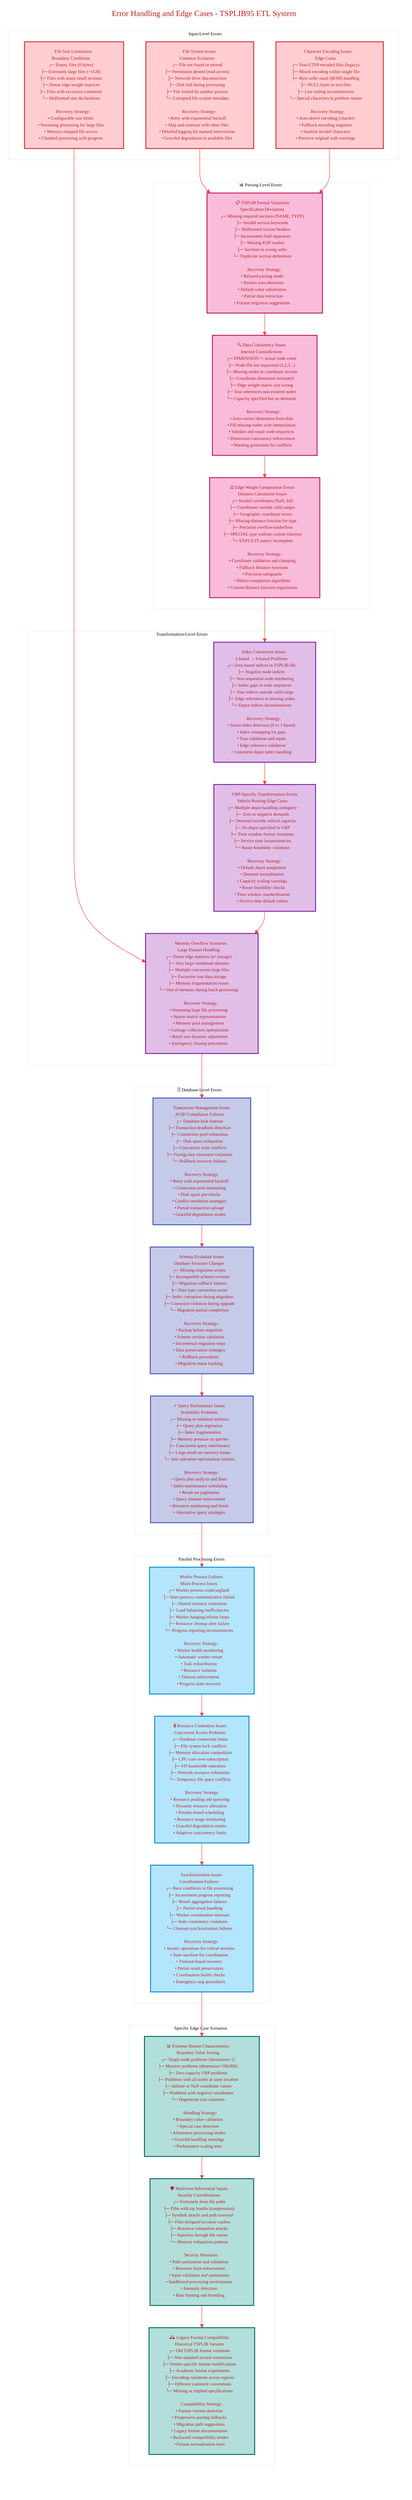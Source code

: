 ---
config:
  theme: base
  themeVariables:
    primaryColor: '#ffebee'
    primaryTextColor: '#b71c1c'
    primaryBorderColor: '#d32f2f'
    lineColor: '#f44336'
    fontFamily: 'Segoe UI, Arial, sans-serif'
    fontSize: 10px
    background: '#fafafa'
  flowchart:
    htmlLabels: true
    curve: basis
    useMaxWidth: true
    diagramPadding: 20
title: Error Handling and Edge Cases - TSPLIB95 ETL System
---
flowchart TD
    subgraph input_errors["📁 Input-Level Errors"]
        file_system_errors["🚫 File System Issues<br/>Common Scenarios<br/>┌─ File not found or moved<br/>├─ Permission denied (read access)<br/>├─ Network drive disconnection<br/>├─ Disk full during processing<br/>├─ File locked by another process<br/>└─ Corrupted file system metadata<br/><br/>🔧 Recovery Strategy:<br/>• Retry with exponential backoff<br/>• Skip and continue with other files<br/>• Detailed logging for manual intervention<br/>• Graceful degradation to available files"]
        
        encoding_errors["📝 Character Encoding Issues<br/>Edge Cases<br/>┌─ Non-UTF8 encoded files (legacy)<br/>├─ Mixed encoding within single file<br/>├─ Byte order mark (BOM) handling<br/>├─ NULL bytes in text files<br/>├─ Line ending inconsistencies<br/>└─ Special characters in problem names<br/><br/>🔧 Recovery Strategy:<br/>• Auto-detect encoding (chardet)<br/>• Fallback encoding sequence<br/>• Sanitize invalid characters<br/>• Preserve original with warnings"]
        
        size_limit_errors["📏 File Size Limitations<br/>Boundary Conditions<br/>┌─ Empty files (0 bytes)<br/>├─ Extremely large files (>1GB)<br/>├─ Files with many small sections<br/>├─ Dense edge weight matrices<br/>├─ Files with excessive comments<br/>└─ Malformed size declarations<br/><br/>🔧 Recovery Strategy:<br/>• Configurable size limits<br/>• Streaming processing for large files<br/>• Memory-mapped file access<br/>• Chunked processing with progress"]
    end
    
    subgraph parsing_errors["📊 Parsing-Level Errors"]
        format_errors["📋 TSPLIB Format Violations<br/>Specification Deviations<br/>┌─ Missing required sections (NAME, TYPE)<br/>├─ Invalid section keywords<br/>├─ Malformed section headers<br/>├─ Inconsistent field separators<br/>├─ Missing EOF marker<br/>├─ Sections in wrong order<br/>└─ Duplicate section definitions<br/><br/>🔧 Recovery Strategy:<br/>• Relaxed parsing mode<br/>• Section auto-detection<br/>• Default value substitution<br/>• Partial data extraction<br/>• Format migration suggestions"]
        
        data_consistency_errors["🔍 Data Consistency Issues<br/>Internal Contradictions<br/>┌─ DIMENSION != actual node count<br/>├─ Node IDs not sequential (1,2,3...)<br/>├─ Missing nodes in coordinate section<br/>├─ Coordinate dimension mismatch<br/>├─ Edge weight matrix size wrong<br/>├─ Tour references non-existent nodes<br/>└─ Capacity specified but no demands<br/><br/>🔧 Recovery Strategy:<br/>• Auto-correct dimension from data<br/>• Fill missing nodes with interpolation<br/>• Validate and repair node sequences<br/>• Dimension consistency enforcement<br/>• Warning generation for conflicts"]
        
        edge_weight_errors["⚖️ Edge Weight Computation Errors<br/>Distance Calculation Issues<br/>┌─ Invalid coordinates (NaN, Inf)<br/>├─ Coordinates outside valid ranges<br/>├─ Geographic coordinate errors<br/>├─ Missing distance function for type<br/>├─ Precision overflow/underflow<br/>├─ SPECIAL type without custom function<br/>└─ EXPLICIT matrix incomplete<br/><br/>🔧 Recovery Strategy:<br/>• Coordinate validation and clamping<br/>• Fallback distance functions<br/>• Precision safeguards<br/>• Matrix completion algorithms<br/>• Custom distance function registration"]
    end
    
    subgraph transformation_errors["🔄 Transformation-Level Errors"]
        index_conversion_errors["🔢 Index Conversion Issues<br/>1-based → 0-based Problems<br/>┌─ Zero-based indices in TSPLIB file<br/>├─ Negative node indices<br/>├─ Non-sequential node numbering<br/>├─ Index gaps in node sequences<br/>├─ Tour indices outside valid range<br/>├─ Edge references to missing nodes<br/>└─ Depot indices inconsistencies<br/><br/>🔧 Recovery Strategy:<br/>• Smart index detection (0 vs 1 based)<br/>• Index remapping for gaps<br/>• Tour validation and repair<br/>• Edge reference validation<br/>• Consistent depot index handling"]
        
        vrp_specific_errors["🚛 VRP-Specific Transformation Errors<br/>Vehicle Routing Edge Cases<br/>┌─ Multiple depot handling ambiguity<br/>├─ Zero or negative demands<br/>├─ Demand exceeds vehicle capacity<br/>├─ No depot specified in VRP<br/>├─ Time window format variations<br/>├─ Service time inconsistencies<br/>└─ Route feasibility violations<br/><br/>🔧 Recovery Strategy:<br/>• Default depot assignment<br/>• Demand normalization<br/>• Capacity scaling warnings<br/>• Route feasibility checks<br/>• Time window standardization<br/>• Service time default values"]
        
        memory_overflow_errors["💾 Memory Overflow Scenarios<br/>Large Dataset Handling<br/>┌─ Dense edge matrices (n² storage)<br/>├─ Very large coordinate datasets<br/>├─ Multiple concurrent large files<br/>├─ Excessive tour data storage<br/>├─ Memory fragmentation issues<br/>└─ Out-of-memory during batch processing<br/><br/>🔧 Recovery Strategy:<br/>• Streaming large file processing<br/>• Sparse matrix representations<br/>• Memory pool management<br/>• Garbage collection optimization<br/>• Batch size dynamic adjustment<br/>• Emergency cleanup procedures"]
    end
    
    subgraph database_errors["🗄️ Database-Level Errors"]
        transaction_errors["💼 Transaction Management Issues<br/>ACID Compliance Failures<br/>┌─ Database lock timeout<br/>├─ Transaction deadlock detection<br/>├─ Connection pool exhaustion<br/>├─ Disk space exhaustion<br/>├─ Concurrent write conflicts<br/>├─ Foreign key constraint violations<br/>└─ Rollback recovery failures<br/><br/>🔧 Recovery Strategy:<br/>• Retry with exponential backoff<br/>• Connection pool monitoring<br/>• Disk space pre-checks<br/>• Conflict resolution strategies<br/>• Partial transaction salvage<br/>• Graceful degradation modes"]
        
        schema_migration_errors["🔄 Schema Evolution Issues<br/>Database Structure Changes<br/>┌─ Missing migration scripts<br/>├─ Incompatible schema versions<br/>├─ Migration rollback failures<br/>├─ Data type conversion errors<br/>├─ Index corruption during migration<br/>├─ Constraint violation during upgrade<br/>└─ Migration partial completion<br/><br/>🔧 Recovery Strategy:<br/>• Backup before migration<br/>• Schema version validation<br/>• Incremental migration steps<br/>• Data preservation strategies<br/>• Rollback procedures<br/>• Migration status tracking"]
        
        query_performance_errors["⚡ Query Performance Issues<br/>Scalability Problems<br/>┌─ Missing or outdated statistics<br/>├─ Query plan regression<br/>├─ Index fragmentation<br/>├─ Memory pressure on queries<br/>├─ Concurrent query interference<br/>├─ Large result set memory issues<br/>└─ Join operation optimization failures<br/><br/>🔧 Recovery Strategy:<br/>• Query plan analysis and hints<br/>• Index maintenance scheduling<br/>• Result set pagination<br/>• Query timeout enforcement<br/>• Resource monitoring and limits<br/>• Alternative query strategies"]
    end
    
    subgraph parallel_processing_errors["👥 Parallel Processing Errors"]
        worker_failures["👷 Worker Process Failures<br/>Multi-Process Issues<br/>┌─ Worker process crash/segfault<br/>├─ Inter-process communication failure<br/>├─ Shared resource contention<br/>├─ Load balancing inefficiencies<br/>├─ Worker hanging/infinite loops<br/>├─ Resource cleanup after failure<br/>└─ Progress reporting inconsistencies<br/><br/>🔧 Recovery Strategy:<br/>• Worker health monitoring<br/>• Automatic worker restart<br/>• Task redistribution<br/>• Resource isolation<br/>• Timeout enforcement<br/>• Progress state recovery"]
        
        resource_contention_errors["🔒 Resource Contention Issues<br/>Concurrent Access Problems<br/>┌─ Database connection limits<br/>├─ File system lock conflicts<br/>├─ Memory allocation competition<br/>├─ CPU core over-subscription<br/>├─ I/O bandwidth saturation<br/>├─ Network resource exhaustion<br/>└─ Temporary file space conflicts<br/><br/>🔧 Recovery Strategy:<br/>• Resource pooling and queueing<br/>• Dynamic resource allocation<br/>• Priority-based scheduling<br/>• Resource usage monitoring<br/>• Graceful degradation modes<br/>• Adaptive concurrency limits"]
        
        synchronization_errors["🔄 Synchronization Issues<br/>Coordination Failures<br/>┌─ Race conditions in file processing<br/>├─ Inconsistent progress reporting<br/>├─ Result aggregation failures<br/>├─ Partial result handling<br/>├─ Worker coordination timeouts<br/>├─ State consistency violations<br/>└─ Cleanup synchronization failures<br/><br/>🔧 Recovery Strategy:<br/>• Atomic operations for critical sections<br/>• State machine for coordination<br/>• Timeout-based recovery<br/>• Partial result preservation<br/>• Coordination health checks<br/>• Emergency stop procedures"]
    end
    
    subgraph edge_case_scenarios["🎯 Specific Edge Case Scenarios"]
        extreme_datasets["📊 Extreme Dataset Characteristics<br/>Boundary Value Testing<br/>┌─ Single-node problems (dimension=1)<br/>├─ Massive problems (dimension>100,000)<br/>├─ Zero-capacity VRP problems<br/>├─ Problems with all nodes at same location<br/>├─ Infinite or NaN coordinate values<br/>├─ Problems with negative coordinates<br/>└─ Degenerate tour solutions<br/><br/>🔧 Handling Strategy:<br/>• Boundary value validation<br/>• Special case detection<br/>• Alternative processing modes<br/>• Graceful handling warnings<br/>• Performance scaling tests"]
        
        malicious_inputs["🛡️ Malicious/Adversarial Inputs<br/>Security Considerations<br/>┌─ Extremely deep file paths<br/>├─ Files with zip bombs (compression)<br/>├─ Symlink attacks and path traversal<br/>├─ Files designed to cause crashes<br/>├─ Resource exhaustion attacks<br/>├─ Injection through file names<br/>└─ Memory exhaustion patterns<br/><br/>🔧 Security Measures:<br/>• Path sanitization and validation<br/>• Resource limit enforcement<br/>• Input validation and sanitization<br/>• Sandboxed processing environment<br/>• Anomaly detection<br/>• Rate limiting and throttling"]
        
        legacy_compatibility["🕰️ Legacy Format Compatibility<br/>Historical TSPLIB Variants<br/>┌─ Old TSPLIB format variations<br/>├─ Non-standard section extensions<br/>├─ Vendor-specific format modifications<br/>├─ Academic format experiments<br/>├─ Encoding variations across regions<br/>├─ Different comment conventions<br/>└─ Missing or implied specifications<br/><br/>🔧 Compatibility Strategy:<br/>• Format version detection<br/>• Progressive parsing fallbacks<br/>• Migration path suggestions<br/>• Legacy format documentation<br/>• Backward compatibility modes<br/>• Format normalization tools"]
    end
    
    %% Error flow connections
    file_system_errors --> format_errors
    encoding_errors --> format_errors
    size_limit_errors --> memory_overflow_errors
    
    format_errors --> data_consistency_errors
    data_consistency_errors --> edge_weight_errors
    edge_weight_errors --> index_conversion_errors
    
    index_conversion_errors --> vrp_specific_errors
    vrp_specific_errors --> memory_overflow_errors
    memory_overflow_errors --> transaction_errors
    
    transaction_errors --> schema_migration_errors
    schema_migration_errors --> query_performance_errors
    
    worker_failures --> resource_contention_errors
    resource_contention_errors --> synchronization_errors
    
    query_performance_errors --> worker_failures
    synchronization_errors --> extreme_datasets
    extreme_datasets --> malicious_inputs
    malicious_inputs --> legacy_compatibility
    
    classDef inputError fill:#ffcdd2,stroke:#d32f2f,stroke-width:2px
    classDef parsingError fill:#f8bbd9,stroke:#c2185b,stroke-width:2px
    classDef transformError fill:#e1bee7,stroke:#7b1fa2,stroke-width:2px
    classDef databaseError fill:#c5cae9,stroke:#3f51b5,stroke-width:2px
    classDef parallelError fill:#b3e5fc,stroke:#0288d1,stroke-width:2px
    classDef edgeCase fill:#b2dfdb,stroke:#00695c,stroke-width:2px
    
    class file_system_errors,encoding_errors,size_limit_errors inputError
    class format_errors,data_consistency_errors,edge_weight_errors parsingError
    class index_conversion_errors,vrp_specific_errors,memory_overflow_errors transformError
    class transaction_errors,schema_migration_errors,query_performance_errors databaseError
    class worker_failures,resource_contention_errors,synchronization_errors parallelError
    class extreme_datasets,malicious_inputs,legacy_compatibility edgeCase